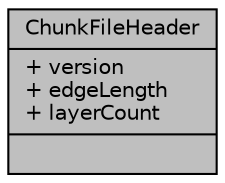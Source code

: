 digraph "ChunkFileHeader"
{
  bgcolor="transparent";
  edge [fontname="Helvetica",fontsize="10",labelfontname="Helvetica",labelfontsize="10"];
  node [fontname="Helvetica",fontsize="10",shape=record];
  Node1 [label="{ChunkFileHeader\n|+ version\l+ edgeLength\l+ layerCount\l|}",height=0.2,width=0.4,color="black", fillcolor="grey75", style="filled" fontcolor="black"];
}
